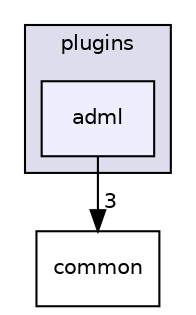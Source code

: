 digraph "src/plugins/adml" {
  compound=true
  node [ fontsize="10", fontname="Helvetica"];
  edge [ labelfontsize="10", labelfontname="Helvetica"];
  subgraph clusterdir_7020b8b7abcceffa3f9f7a2d24718f16 {
    graph [ bgcolor="#ddddee", pencolor="black", label="plugins" fontname="Helvetica", fontsize="10", URL="dir_7020b8b7abcceffa3f9f7a2d24718f16.html"]
  dir_cbc8cf200533089559bd016671180547 [shape=box, label="adml", style="filled", fillcolor="#eeeeff", pencolor="black", URL="dir_cbc8cf200533089559bd016671180547.html"];
  }
  dir_612e79628a9ed6ddbdf6d23f21939a67 [shape=box label="common" URL="dir_612e79628a9ed6ddbdf6d23f21939a67.html"];
  dir_cbc8cf200533089559bd016671180547->dir_612e79628a9ed6ddbdf6d23f21939a67 [headlabel="3", labeldistance=1.5 headhref="dir_000016_000010.html"];
}
